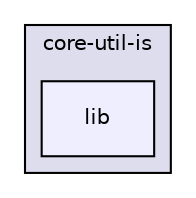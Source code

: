 digraph "gulp-src/node_modules/gulp-uglify/node_modules/gulp-util/node_modules/multipipe/node_modules/duplexer2/node_modules/readable-stream/node_modules/core-util-is/lib" {
  compound=true
  node [ fontsize="10", fontname="Helvetica"];
  edge [ labelfontsize="10", labelfontname="Helvetica"];
  subgraph clusterdir_3ad989e5aee80a1b3c96365e972f0204 {
    graph [ bgcolor="#ddddee", pencolor="black", label="core-util-is" fontname="Helvetica", fontsize="10", URL="dir_3ad989e5aee80a1b3c96365e972f0204.html"]
  dir_23b803c0eae8a8d97a1be38c7870fd5d [shape=box, label="lib", style="filled", fillcolor="#eeeeff", pencolor="black", URL="dir_23b803c0eae8a8d97a1be38c7870fd5d.html"];
  }
}

